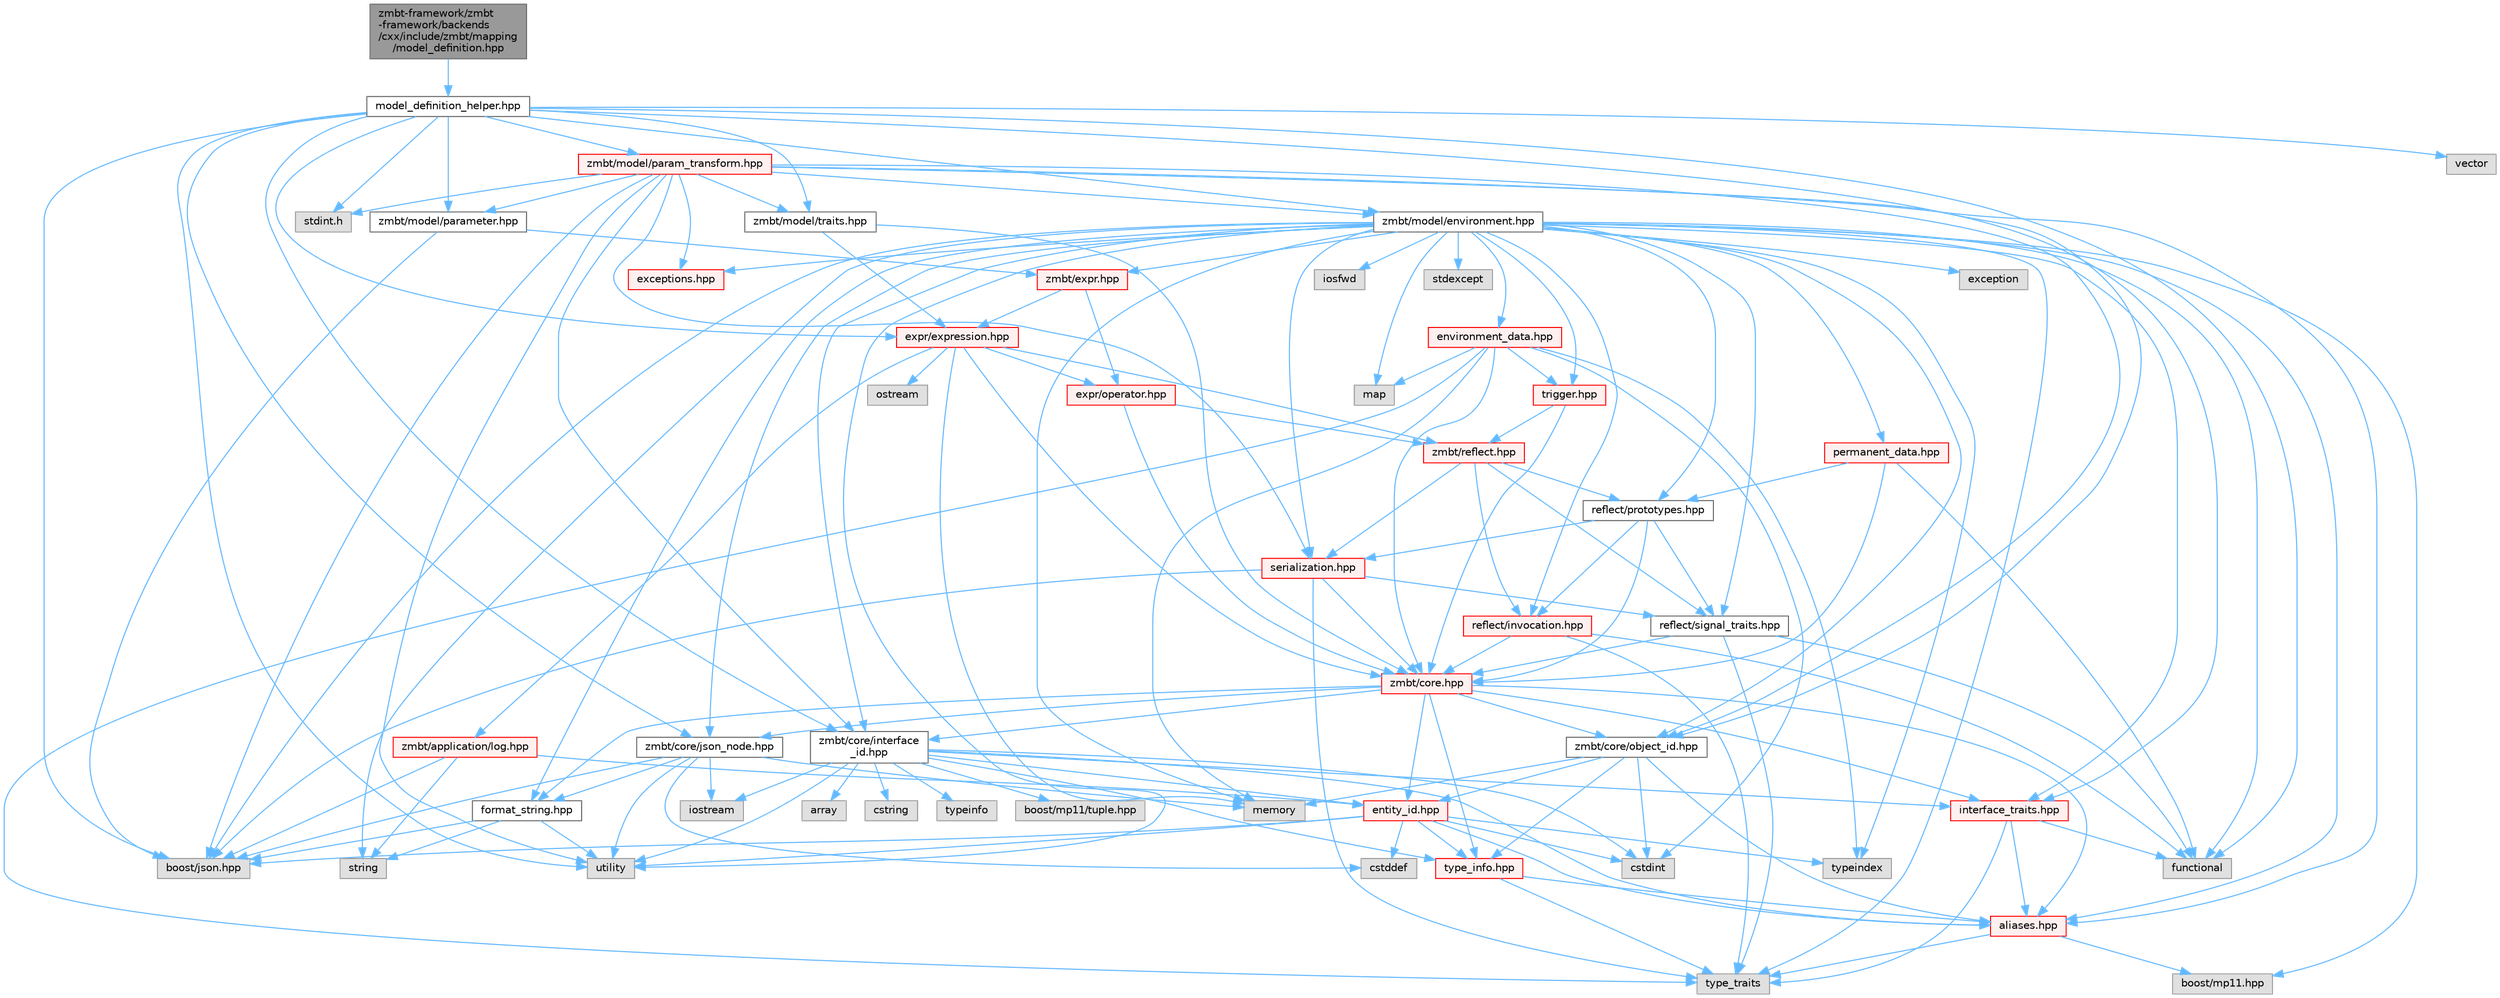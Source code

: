 digraph "zmbt-framework/zmbt-framework/backends/cxx/include/zmbt/mapping/model_definition.hpp"
{
 // LATEX_PDF_SIZE
  bgcolor="transparent";
  edge [fontname=Helvetica,fontsize=10,labelfontname=Helvetica,labelfontsize=10];
  node [fontname=Helvetica,fontsize=10,shape=box,height=0.2,width=0.4];
  Node1 [id="Node000001",label="zmbt-framework/zmbt\l-framework/backends\l/cxx/include/zmbt/mapping\l/model_definition.hpp",height=0.2,width=0.4,color="gray40", fillcolor="grey60", style="filled", fontcolor="black",tooltip=" "];
  Node1 -> Node2 [id="edge1_Node000001_Node000002",color="steelblue1",style="solid",tooltip=" "];
  Node2 [id="Node000002",label="model_definition_helper.hpp",height=0.2,width=0.4,color="grey40", fillcolor="white", style="filled",URL="$model__definition__helper_8hpp.html",tooltip=" "];
  Node2 -> Node3 [id="edge2_Node000002_Node000003",color="steelblue1",style="solid",tooltip=" "];
  Node3 [id="Node000003",label="stdint.h",height=0.2,width=0.4,color="grey60", fillcolor="#E0E0E0", style="filled",tooltip=" "];
  Node2 -> Node4 [id="edge3_Node000002_Node000004",color="steelblue1",style="solid",tooltip=" "];
  Node4 [id="Node000004",label="boost/json.hpp",height=0.2,width=0.4,color="grey60", fillcolor="#E0E0E0", style="filled",tooltip=" "];
  Node2 -> Node5 [id="edge4_Node000002_Node000005",color="steelblue1",style="solid",tooltip=" "];
  Node5 [id="Node000005",label="zmbt/core/interface\l_id.hpp",height=0.2,width=0.4,color="grey40", fillcolor="white", style="filled",URL="$interface__id_8hpp.html",tooltip=" "];
  Node5 -> Node6 [id="edge5_Node000005_Node000006",color="steelblue1",style="solid",tooltip=" "];
  Node6 [id="Node000006",label="iostream",height=0.2,width=0.4,color="grey60", fillcolor="#E0E0E0", style="filled",tooltip=" "];
  Node5 -> Node7 [id="edge6_Node000005_Node000007",color="steelblue1",style="solid",tooltip=" "];
  Node7 [id="Node000007",label="array",height=0.2,width=0.4,color="grey60", fillcolor="#E0E0E0", style="filled",tooltip=" "];
  Node5 -> Node8 [id="edge7_Node000005_Node000008",color="steelblue1",style="solid",tooltip=" "];
  Node8 [id="Node000008",label="cstdint",height=0.2,width=0.4,color="grey60", fillcolor="#E0E0E0", style="filled",tooltip=" "];
  Node5 -> Node9 [id="edge8_Node000005_Node000009",color="steelblue1",style="solid",tooltip=" "];
  Node9 [id="Node000009",label="cstring",height=0.2,width=0.4,color="grey60", fillcolor="#E0E0E0", style="filled",tooltip=" "];
  Node5 -> Node10 [id="edge9_Node000005_Node000010",color="steelblue1",style="solid",tooltip=" "];
  Node10 [id="Node000010",label="typeinfo",height=0.2,width=0.4,color="grey60", fillcolor="#E0E0E0", style="filled",tooltip=" "];
  Node5 -> Node11 [id="edge10_Node000005_Node000011",color="steelblue1",style="solid",tooltip=" "];
  Node11 [id="Node000011",label="utility",height=0.2,width=0.4,color="grey60", fillcolor="#E0E0E0", style="filled",tooltip=" "];
  Node5 -> Node12 [id="edge11_Node000005_Node000012",color="steelblue1",style="solid",tooltip=" "];
  Node12 [id="Node000012",label="boost/mp11/tuple.hpp",height=0.2,width=0.4,color="grey60", fillcolor="#E0E0E0", style="filled",tooltip=" "];
  Node5 -> Node13 [id="edge12_Node000005_Node000013",color="steelblue1",style="solid",tooltip=" "];
  Node13 [id="Node000013",label="aliases.hpp",height=0.2,width=0.4,color="red", fillcolor="#FFF0F0", style="filled",URL="$aliases_8hpp.html",tooltip=" "];
  Node13 -> Node14 [id="edge13_Node000013_Node000014",color="steelblue1",style="solid",tooltip=" "];
  Node14 [id="Node000014",label="type_traits",height=0.2,width=0.4,color="grey60", fillcolor="#E0E0E0", style="filled",tooltip=" "];
  Node13 -> Node17 [id="edge14_Node000013_Node000017",color="steelblue1",style="solid",tooltip=" "];
  Node17 [id="Node000017",label="boost/mp11.hpp",height=0.2,width=0.4,color="grey60", fillcolor="#E0E0E0", style="filled",tooltip=" "];
  Node5 -> Node18 [id="edge15_Node000005_Node000018",color="steelblue1",style="solid",tooltip=" "];
  Node18 [id="Node000018",label="entity_id.hpp",height=0.2,width=0.4,color="red", fillcolor="#FFF0F0", style="filled",URL="$entity__id_8hpp.html",tooltip=" "];
  Node18 -> Node19 [id="edge16_Node000018_Node000019",color="steelblue1",style="solid",tooltip=" "];
  Node19 [id="Node000019",label="cstddef",height=0.2,width=0.4,color="grey60", fillcolor="#E0E0E0", style="filled",tooltip=" "];
  Node18 -> Node8 [id="edge17_Node000018_Node000008",color="steelblue1",style="solid",tooltip=" "];
  Node18 -> Node11 [id="edge18_Node000018_Node000011",color="steelblue1",style="solid",tooltip=" "];
  Node18 -> Node20 [id="edge19_Node000018_Node000020",color="steelblue1",style="solid",tooltip=" "];
  Node20 [id="Node000020",label="typeindex",height=0.2,width=0.4,color="grey60", fillcolor="#E0E0E0", style="filled",tooltip=" "];
  Node18 -> Node4 [id="edge20_Node000018_Node000004",color="steelblue1",style="solid",tooltip=" "];
  Node18 -> Node13 [id="edge21_Node000018_Node000013",color="steelblue1",style="solid",tooltip=" "];
  Node18 -> Node22 [id="edge22_Node000018_Node000022",color="steelblue1",style="solid",tooltip=" "];
  Node22 [id="Node000022",label="type_info.hpp",height=0.2,width=0.4,color="red", fillcolor="#FFF0F0", style="filled",URL="$type__info_8hpp.html",tooltip=" "];
  Node22 -> Node14 [id="edge23_Node000022_Node000014",color="steelblue1",style="solid",tooltip=" "];
  Node22 -> Node13 [id="edge24_Node000022_Node000013",color="steelblue1",style="solid",tooltip=" "];
  Node5 -> Node24 [id="edge25_Node000005_Node000024",color="steelblue1",style="solid",tooltip=" "];
  Node24 [id="Node000024",label="interface_traits.hpp",height=0.2,width=0.4,color="red", fillcolor="#FFF0F0", style="filled",URL="$interface__traits_8hpp.html",tooltip=" "];
  Node24 -> Node25 [id="edge26_Node000024_Node000025",color="steelblue1",style="solid",tooltip=" "];
  Node25 [id="Node000025",label="functional",height=0.2,width=0.4,color="grey60", fillcolor="#E0E0E0", style="filled",tooltip=" "];
  Node24 -> Node14 [id="edge27_Node000024_Node000014",color="steelblue1",style="solid",tooltip=" "];
  Node24 -> Node13 [id="edge28_Node000024_Node000013",color="steelblue1",style="solid",tooltip=" "];
  Node5 -> Node22 [id="edge29_Node000005_Node000022",color="steelblue1",style="solid",tooltip=" "];
  Node2 -> Node27 [id="edge30_Node000002_Node000027",color="steelblue1",style="solid",tooltip=" "];
  Node27 [id="Node000027",label="zmbt/core/json_node.hpp",height=0.2,width=0.4,color="grey40", fillcolor="white", style="filled",URL="$json__node_8hpp.html",tooltip=" "];
  Node27 -> Node4 [id="edge31_Node000027_Node000004",color="steelblue1",style="solid",tooltip=" "];
  Node27 -> Node19 [id="edge32_Node000027_Node000019",color="steelblue1",style="solid",tooltip=" "];
  Node27 -> Node6 [id="edge33_Node000027_Node000006",color="steelblue1",style="solid",tooltip=" "];
  Node27 -> Node28 [id="edge34_Node000027_Node000028",color="steelblue1",style="solid",tooltip=" "];
  Node28 [id="Node000028",label="memory",height=0.2,width=0.4,color="grey60", fillcolor="#E0E0E0", style="filled",tooltip=" "];
  Node27 -> Node11 [id="edge35_Node000027_Node000011",color="steelblue1",style="solid",tooltip=" "];
  Node27 -> Node29 [id="edge36_Node000027_Node000029",color="steelblue1",style="solid",tooltip=" "];
  Node29 [id="Node000029",label="format_string.hpp",height=0.2,width=0.4,color="grey40", fillcolor="white", style="filled",URL="$format__string_8hpp.html",tooltip=" "];
  Node29 -> Node4 [id="edge37_Node000029_Node000004",color="steelblue1",style="solid",tooltip=" "];
  Node29 -> Node30 [id="edge38_Node000029_Node000030",color="steelblue1",style="solid",tooltip=" "];
  Node30 [id="Node000030",label="string",height=0.2,width=0.4,color="grey60", fillcolor="#E0E0E0", style="filled",tooltip=" "];
  Node29 -> Node11 [id="edge39_Node000029_Node000011",color="steelblue1",style="solid",tooltip=" "];
  Node2 -> Node31 [id="edge40_Node000002_Node000031",color="steelblue1",style="solid",tooltip=" "];
  Node31 [id="Node000031",label="zmbt/core/object_id.hpp",height=0.2,width=0.4,color="grey40", fillcolor="white", style="filled",URL="$object__id_8hpp.html",tooltip=" "];
  Node31 -> Node8 [id="edge41_Node000031_Node000008",color="steelblue1",style="solid",tooltip=" "];
  Node31 -> Node28 [id="edge42_Node000031_Node000028",color="steelblue1",style="solid",tooltip=" "];
  Node31 -> Node13 [id="edge43_Node000031_Node000013",color="steelblue1",style="solid",tooltip=" "];
  Node31 -> Node18 [id="edge44_Node000031_Node000018",color="steelblue1",style="solid",tooltip=" "];
  Node31 -> Node22 [id="edge45_Node000031_Node000022",color="steelblue1",style="solid",tooltip=" "];
  Node2 -> Node32 [id="edge46_Node000002_Node000032",color="steelblue1",style="solid",tooltip=" "];
  Node32 [id="Node000032",label="zmbt/model/parameter.hpp",height=0.2,width=0.4,color="grey40", fillcolor="white", style="filled",URL="$parameter_8hpp.html",tooltip=" "];
  Node32 -> Node4 [id="edge47_Node000032_Node000004",color="steelblue1",style="solid",tooltip=" "];
  Node32 -> Node33 [id="edge48_Node000032_Node000033",color="steelblue1",style="solid",tooltip=" "];
  Node33 [id="Node000033",label="zmbt/expr.hpp",height=0.2,width=0.4,color="red", fillcolor="#FFF0F0", style="filled",URL="$expr_8hpp.html",tooltip=" "];
  Node33 -> Node34 [id="edge49_Node000033_Node000034",color="steelblue1",style="solid",tooltip=" "];
  Node34 [id="Node000034",label="expr/operator.hpp",height=0.2,width=0.4,color="red", fillcolor="#FFF0F0", style="filled",URL="$operator_8hpp.html",tooltip=" "];
  Node34 -> Node36 [id="edge50_Node000034_Node000036",color="steelblue1",style="solid",tooltip=" "];
  Node36 [id="Node000036",label="zmbt/core.hpp",height=0.2,width=0.4,color="red", fillcolor="#FFF0F0", style="filled",URL="$core_8hpp.html",tooltip=" "];
  Node36 -> Node13 [id="edge51_Node000036_Node000013",color="steelblue1",style="solid",tooltip=" "];
  Node36 -> Node29 [id="edge52_Node000036_Node000029",color="steelblue1",style="solid",tooltip=" "];
  Node36 -> Node24 [id="edge53_Node000036_Node000024",color="steelblue1",style="solid",tooltip=" "];
  Node36 -> Node27 [id="edge54_Node000036_Node000027",color="steelblue1",style="solid",tooltip=" "];
  Node36 -> Node22 [id="edge55_Node000036_Node000022",color="steelblue1",style="solid",tooltip=" "];
  Node36 -> Node18 [id="edge56_Node000036_Node000018",color="steelblue1",style="solid",tooltip=" "];
  Node36 -> Node5 [id="edge57_Node000036_Node000005",color="steelblue1",style="solid",tooltip=" "];
  Node36 -> Node31 [id="edge58_Node000036_Node000031",color="steelblue1",style="solid",tooltip=" "];
  Node34 -> Node60 [id="edge59_Node000034_Node000060",color="steelblue1",style="solid",tooltip=" "];
  Node60 [id="Node000060",label="zmbt/reflect.hpp",height=0.2,width=0.4,color="red", fillcolor="#FFF0F0", style="filled",URL="$reflect_8hpp.html",tooltip=" "];
  Node60 -> Node62 [id="edge60_Node000060_Node000062",color="steelblue1",style="solid",tooltip=" "];
  Node62 [id="Node000062",label="reflect/signal_traits.hpp",height=0.2,width=0.4,color="grey40", fillcolor="white", style="filled",URL="$signal__traits_8hpp.html",tooltip=" "];
  Node62 -> Node25 [id="edge61_Node000062_Node000025",color="steelblue1",style="solid",tooltip=" "];
  Node62 -> Node14 [id="edge62_Node000062_Node000014",color="steelblue1",style="solid",tooltip=" "];
  Node62 -> Node36 [id="edge63_Node000062_Node000036",color="steelblue1",style="solid",tooltip=" "];
  Node60 -> Node63 [id="edge64_Node000060_Node000063",color="steelblue1",style="solid",tooltip=" "];
  Node63 [id="Node000063",label="reflect/invocation.hpp",height=0.2,width=0.4,color="red", fillcolor="#FFF0F0", style="filled",URL="$invocation_8hpp.html",tooltip=" "];
  Node63 -> Node25 [id="edge65_Node000063_Node000025",color="steelblue1",style="solid",tooltip=" "];
  Node63 -> Node14 [id="edge66_Node000063_Node000014",color="steelblue1",style="solid",tooltip=" "];
  Node63 -> Node36 [id="edge67_Node000063_Node000036",color="steelblue1",style="solid",tooltip=" "];
  Node60 -> Node64 [id="edge68_Node000060_Node000064",color="steelblue1",style="solid",tooltip=" "];
  Node64 [id="Node000064",label="reflect/prototypes.hpp",height=0.2,width=0.4,color="grey40", fillcolor="white", style="filled",URL="$prototypes_8hpp.html",tooltip=" "];
  Node64 -> Node36 [id="edge69_Node000064_Node000036",color="steelblue1",style="solid",tooltip=" "];
  Node64 -> Node62 [id="edge70_Node000064_Node000062",color="steelblue1",style="solid",tooltip=" "];
  Node64 -> Node65 [id="edge71_Node000064_Node000065",color="steelblue1",style="solid",tooltip=" "];
  Node65 [id="Node000065",label="serialization.hpp",height=0.2,width=0.4,color="red", fillcolor="#FFF0F0", style="filled",URL="$serialization_8hpp.html",tooltip=" "];
  Node65 -> Node14 [id="edge72_Node000065_Node000014",color="steelblue1",style="solid",tooltip=" "];
  Node65 -> Node4 [id="edge73_Node000065_Node000004",color="steelblue1",style="solid",tooltip=" "];
  Node65 -> Node36 [id="edge74_Node000065_Node000036",color="steelblue1",style="solid",tooltip=" "];
  Node65 -> Node62 [id="edge75_Node000065_Node000062",color="steelblue1",style="solid",tooltip=" "];
  Node64 -> Node63 [id="edge76_Node000064_Node000063",color="steelblue1",style="solid",tooltip=" "];
  Node60 -> Node65 [id="edge77_Node000060_Node000065",color="steelblue1",style="solid",tooltip=" "];
  Node33 -> Node77 [id="edge78_Node000033_Node000077",color="steelblue1",style="solid",tooltip=" "];
  Node77 [id="Node000077",label="expr/expression.hpp",height=0.2,width=0.4,color="red", fillcolor="#FFF0F0", style="filled",URL="$expression_8hpp.html",tooltip=" "];
  Node77 -> Node28 [id="edge79_Node000077_Node000028",color="steelblue1",style="solid",tooltip=" "];
  Node77 -> Node78 [id="edge80_Node000077_Node000078",color="steelblue1",style="solid",tooltip=" "];
  Node78 [id="Node000078",label="ostream",height=0.2,width=0.4,color="grey60", fillcolor="#E0E0E0", style="filled",tooltip=" "];
  Node77 -> Node79 [id="edge81_Node000077_Node000079",color="steelblue1",style="solid",tooltip=" "];
  Node79 [id="Node000079",label="zmbt/application/log.hpp",height=0.2,width=0.4,color="red", fillcolor="#FFF0F0", style="filled",URL="$log_8hpp.html",tooltip=" "];
  Node79 -> Node30 [id="edge82_Node000079_Node000030",color="steelblue1",style="solid",tooltip=" "];
  Node79 -> Node4 [id="edge83_Node000079_Node000004",color="steelblue1",style="solid",tooltip=" "];
  Node79 -> Node18 [id="edge84_Node000079_Node000018",color="steelblue1",style="solid",tooltip=" "];
  Node77 -> Node36 [id="edge85_Node000077_Node000036",color="steelblue1",style="solid",tooltip=" "];
  Node77 -> Node60 [id="edge86_Node000077_Node000060",color="steelblue1",style="solid",tooltip=" "];
  Node77 -> Node34 [id="edge87_Node000077_Node000034",color="steelblue1",style="solid",tooltip=" "];
  Node2 -> Node93 [id="edge88_Node000002_Node000093",color="steelblue1",style="solid",tooltip=" "];
  Node93 [id="Node000093",label="zmbt/model/environment.hpp",height=0.2,width=0.4,color="grey40", fillcolor="white", style="filled",URL="$environment_8hpp.html",tooltip=" "];
  Node93 -> Node4 [id="edge89_Node000093_Node000004",color="steelblue1",style="solid",tooltip=" "];
  Node93 -> Node17 [id="edge90_Node000093_Node000017",color="steelblue1",style="solid",tooltip=" "];
  Node93 -> Node13 [id="edge91_Node000093_Node000013",color="steelblue1",style="solid",tooltip=" "];
  Node93 -> Node29 [id="edge92_Node000093_Node000029",color="steelblue1",style="solid",tooltip=" "];
  Node93 -> Node5 [id="edge93_Node000093_Node000005",color="steelblue1",style="solid",tooltip=" "];
  Node93 -> Node24 [id="edge94_Node000093_Node000024",color="steelblue1",style="solid",tooltip=" "];
  Node93 -> Node27 [id="edge95_Node000093_Node000027",color="steelblue1",style="solid",tooltip=" "];
  Node93 -> Node31 [id="edge96_Node000093_Node000031",color="steelblue1",style="solid",tooltip=" "];
  Node93 -> Node62 [id="edge97_Node000093_Node000062",color="steelblue1",style="solid",tooltip=" "];
  Node93 -> Node63 [id="edge98_Node000093_Node000063",color="steelblue1",style="solid",tooltip=" "];
  Node93 -> Node64 [id="edge99_Node000093_Node000064",color="steelblue1",style="solid",tooltip=" "];
  Node93 -> Node65 [id="edge100_Node000093_Node000065",color="steelblue1",style="solid",tooltip=" "];
  Node93 -> Node33 [id="edge101_Node000093_Node000033",color="steelblue1",style="solid",tooltip=" "];
  Node93 -> Node94 [id="edge102_Node000093_Node000094",color="steelblue1",style="solid",tooltip=" "];
  Node94 [id="Node000094",label="exception",height=0.2,width=0.4,color="grey60", fillcolor="#E0E0E0", style="filled",tooltip=" "];
  Node93 -> Node25 [id="edge103_Node000093_Node000025",color="steelblue1",style="solid",tooltip=" "];
  Node93 -> Node95 [id="edge104_Node000093_Node000095",color="steelblue1",style="solid",tooltip=" "];
  Node95 [id="Node000095",label="iosfwd",height=0.2,width=0.4,color="grey60", fillcolor="#E0E0E0", style="filled",tooltip=" "];
  Node93 -> Node50 [id="edge105_Node000093_Node000050",color="steelblue1",style="solid",tooltip=" "];
  Node50 [id="Node000050",label="map",height=0.2,width=0.4,color="grey60", fillcolor="#E0E0E0", style="filled",tooltip=" "];
  Node93 -> Node28 [id="edge106_Node000093_Node000028",color="steelblue1",style="solid",tooltip=" "];
  Node93 -> Node96 [id="edge107_Node000093_Node000096",color="steelblue1",style="solid",tooltip=" "];
  Node96 [id="Node000096",label="stdexcept",height=0.2,width=0.4,color="grey60", fillcolor="#E0E0E0", style="filled",tooltip=" "];
  Node93 -> Node30 [id="edge108_Node000093_Node000030",color="steelblue1",style="solid",tooltip=" "];
  Node93 -> Node14 [id="edge109_Node000093_Node000014",color="steelblue1",style="solid",tooltip=" "];
  Node93 -> Node20 [id="edge110_Node000093_Node000020",color="steelblue1",style="solid",tooltip=" "];
  Node93 -> Node11 [id="edge111_Node000093_Node000011",color="steelblue1",style="solid",tooltip=" "];
  Node93 -> Node97 [id="edge112_Node000093_Node000097",color="steelblue1",style="solid",tooltip=" "];
  Node97 [id="Node000097",label="environment_data.hpp",height=0.2,width=0.4,color="red", fillcolor="#FFF0F0", style="filled",URL="$environment__data_8hpp.html",tooltip=" "];
  Node97 -> Node8 [id="edge113_Node000097_Node000008",color="steelblue1",style="solid",tooltip=" "];
  Node97 -> Node50 [id="edge114_Node000097_Node000050",color="steelblue1",style="solid",tooltip=" "];
  Node97 -> Node28 [id="edge115_Node000097_Node000028",color="steelblue1",style="solid",tooltip=" "];
  Node97 -> Node20 [id="edge116_Node000097_Node000020",color="steelblue1",style="solid",tooltip=" "];
  Node97 -> Node14 [id="edge117_Node000097_Node000014",color="steelblue1",style="solid",tooltip=" "];
  Node97 -> Node36 [id="edge118_Node000097_Node000036",color="steelblue1",style="solid",tooltip=" "];
  Node97 -> Node101 [id="edge119_Node000097_Node000101",color="steelblue1",style="solid",tooltip=" "];
  Node101 [id="Node000101",label="trigger.hpp",height=0.2,width=0.4,color="red", fillcolor="#FFF0F0", style="filled",URL="$trigger_8hpp.html",tooltip=" "];
  Node101 -> Node36 [id="edge120_Node000101_Node000036",color="steelblue1",style="solid",tooltip=" "];
  Node101 -> Node60 [id="edge121_Node000101_Node000060",color="steelblue1",style="solid",tooltip=" "];
  Node93 -> Node114 [id="edge122_Node000093_Node000114",color="steelblue1",style="solid",tooltip=" "];
  Node114 [id="Node000114",label="exceptions.hpp",height=0.2,width=0.4,color="red", fillcolor="#FFF0F0", style="filled",URL="$model_2exceptions_8hpp.html",tooltip=" "];
  Node93 -> Node101 [id="edge123_Node000093_Node000101",color="steelblue1",style="solid",tooltip=" "];
  Node93 -> Node115 [id="edge124_Node000093_Node000115",color="steelblue1",style="solid",tooltip=" "];
  Node115 [id="Node000115",label="permanent_data.hpp",height=0.2,width=0.4,color="red", fillcolor="#FFF0F0", style="filled",URL="$permanent__data_8hpp.html",tooltip=" "];
  Node115 -> Node25 [id="edge125_Node000115_Node000025",color="steelblue1",style="solid",tooltip=" "];
  Node115 -> Node36 [id="edge126_Node000115_Node000036",color="steelblue1",style="solid",tooltip=" "];
  Node115 -> Node64 [id="edge127_Node000115_Node000064",color="steelblue1",style="solid",tooltip=" "];
  Node2 -> Node77 [id="edge128_Node000002_Node000077",color="steelblue1",style="solid",tooltip=" "];
  Node2 -> Node116 [id="edge129_Node000002_Node000116",color="steelblue1",style="solid",tooltip=" "];
  Node116 [id="Node000116",label="zmbt/model/traits.hpp",height=0.2,width=0.4,color="grey40", fillcolor="white", style="filled",URL="$traits_8hpp.html",tooltip=" "];
  Node116 -> Node36 [id="edge130_Node000116_Node000036",color="steelblue1",style="solid",tooltip=" "];
  Node116 -> Node77 [id="edge131_Node000116_Node000077",color="steelblue1",style="solid",tooltip=" "];
  Node2 -> Node117 [id="edge132_Node000002_Node000117",color="steelblue1",style="solid",tooltip=" "];
  Node117 [id="Node000117",label="zmbt/model/param_transform.hpp",height=0.2,width=0.4,color="red", fillcolor="#FFF0F0", style="filled",URL="$param__transform_8hpp.html",tooltip=" "];
  Node117 -> Node4 [id="edge133_Node000117_Node000004",color="steelblue1",style="solid",tooltip=" "];
  Node117 -> Node13 [id="edge134_Node000117_Node000013",color="steelblue1",style="solid",tooltip=" "];
  Node117 -> Node5 [id="edge135_Node000117_Node000005",color="steelblue1",style="solid",tooltip=" "];
  Node117 -> Node24 [id="edge136_Node000117_Node000024",color="steelblue1",style="solid",tooltip=" "];
  Node117 -> Node31 [id="edge137_Node000117_Node000031",color="steelblue1",style="solid",tooltip=" "];
  Node117 -> Node32 [id="edge138_Node000117_Node000032",color="steelblue1",style="solid",tooltip=" "];
  Node117 -> Node114 [id="edge139_Node000117_Node000114",color="steelblue1",style="solid",tooltip=" "];
  Node117 -> Node65 [id="edge140_Node000117_Node000065",color="steelblue1",style="solid",tooltip=" "];
  Node117 -> Node3 [id="edge141_Node000117_Node000003",color="steelblue1",style="solid",tooltip=" "];
  Node117 -> Node11 [id="edge142_Node000117_Node000011",color="steelblue1",style="solid",tooltip=" "];
  Node117 -> Node93 [id="edge143_Node000117_Node000093",color="steelblue1",style="solid",tooltip=" "];
  Node117 -> Node116 [id="edge144_Node000117_Node000116",color="steelblue1",style="solid",tooltip=" "];
  Node2 -> Node25 [id="edge145_Node000002_Node000025",color="steelblue1",style="solid",tooltip=" "];
  Node2 -> Node11 [id="edge146_Node000002_Node000011",color="steelblue1",style="solid",tooltip=" "];
  Node2 -> Node54 [id="edge147_Node000002_Node000054",color="steelblue1",style="solid",tooltip=" "];
  Node54 [id="Node000054",label="vector",height=0.2,width=0.4,color="grey60", fillcolor="#E0E0E0", style="filled",tooltip=" "];
}
